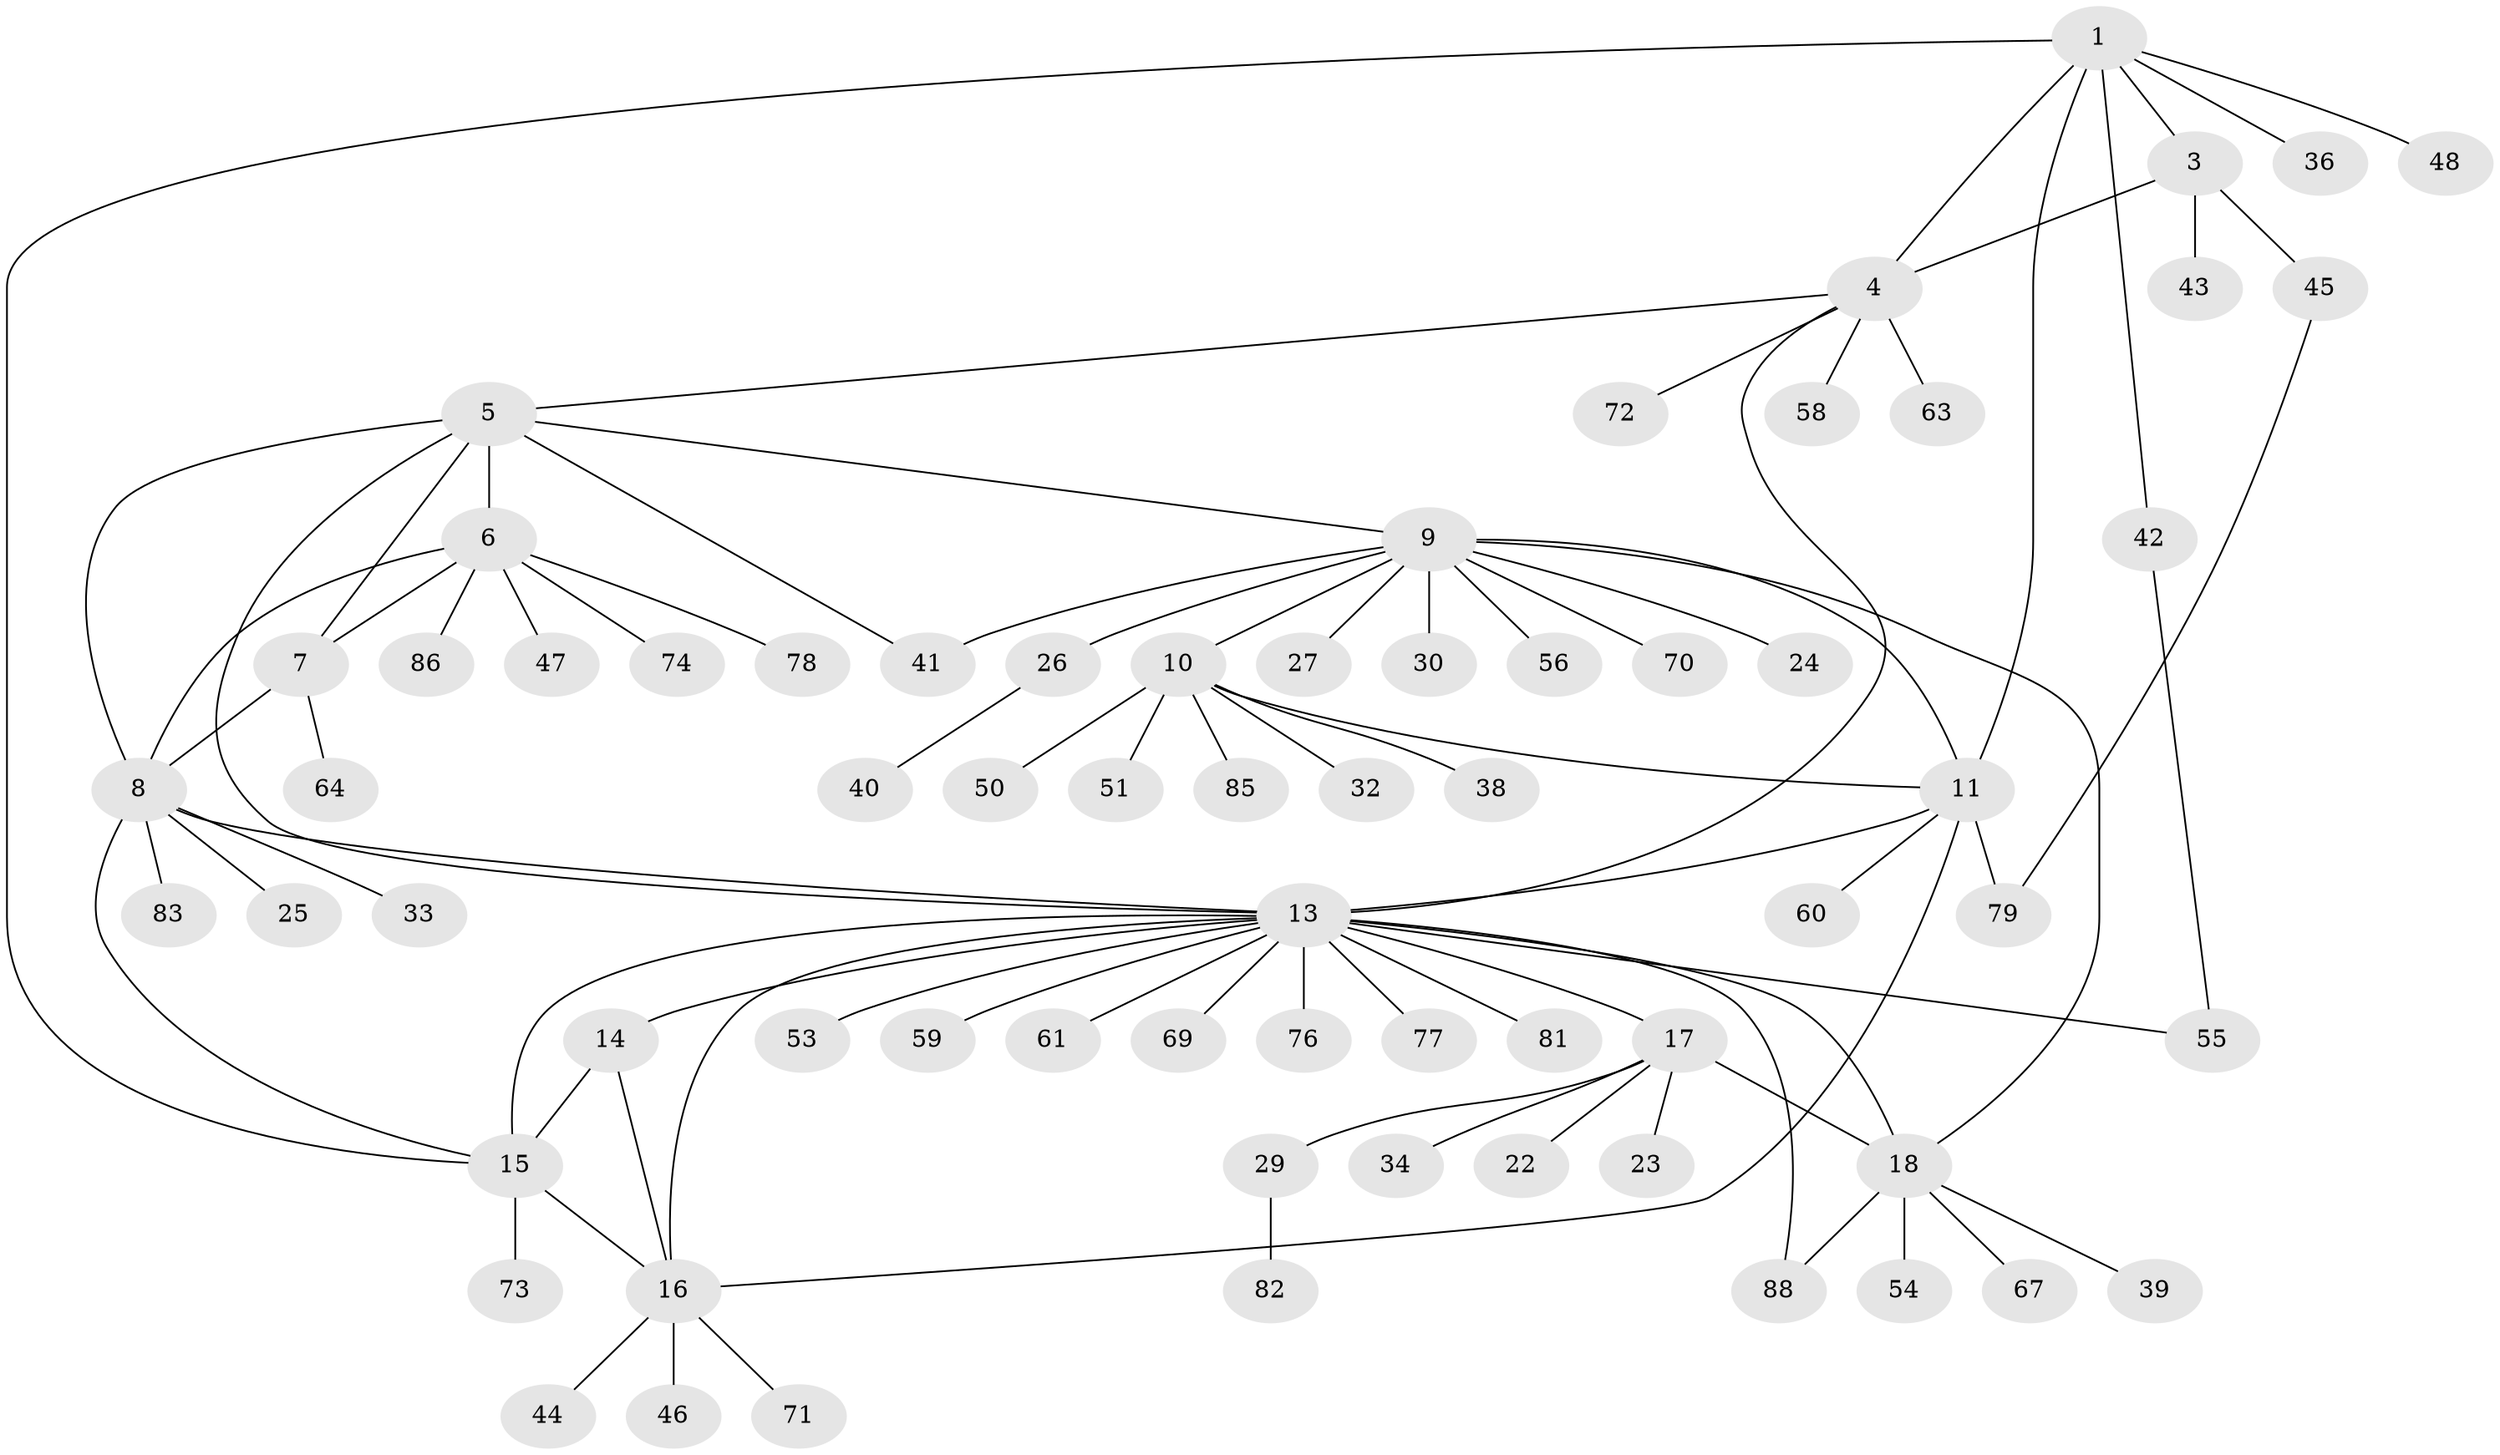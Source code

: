 // original degree distribution, {6: 0.02247191011235955, 5: 0.02247191011235955, 9: 0.011235955056179775, 7: 0.0449438202247191, 8: 0.056179775280898875, 4: 0.011235955056179775, 10: 0.02247191011235955, 3: 0.06741573033707865, 11: 0.011235955056179775, 2: 0.14606741573033707, 1: 0.5842696629213483}
// Generated by graph-tools (version 1.1) at 2025/11/02/27/25 16:11:33]
// undirected, 68 vertices, 88 edges
graph export_dot {
graph [start="1"]
  node [color=gray90,style=filled];
  1 [super="+2"];
  3 [super="+62"];
  4 [super="+89"];
  5 [super="+65"];
  6 [super="+52"];
  7;
  8 [super="+31"];
  9 [super="+12"];
  10 [super="+28"];
  11 [super="+68"];
  13 [super="+19"];
  14;
  15 [super="+57"];
  16 [super="+21"];
  17 [super="+49"];
  18 [super="+20"];
  22;
  23;
  24;
  25;
  26 [super="+80"];
  27;
  29 [super="+66"];
  30;
  32;
  33;
  34 [super="+35"];
  36 [super="+37"];
  38;
  39;
  40;
  41 [super="+75"];
  42;
  43;
  44;
  45;
  46;
  47;
  48 [super="+84"];
  50;
  51;
  53;
  54;
  55;
  56;
  58;
  59;
  60;
  61;
  63;
  64;
  67;
  69;
  70;
  71;
  72;
  73;
  74 [super="+87"];
  76;
  77;
  78;
  79;
  81;
  82;
  83;
  85;
  86;
  88;
  1 -- 3 [weight=2];
  1 -- 4 [weight=2];
  1 -- 11;
  1 -- 36;
  1 -- 42;
  1 -- 48;
  1 -- 15;
  3 -- 4;
  3 -- 43;
  3 -- 45;
  4 -- 5;
  4 -- 58;
  4 -- 63;
  4 -- 72;
  4 -- 13;
  5 -- 6;
  5 -- 7;
  5 -- 8;
  5 -- 13;
  5 -- 41;
  5 -- 9;
  6 -- 7;
  6 -- 8;
  6 -- 47;
  6 -- 74;
  6 -- 78;
  6 -- 86;
  7 -- 8;
  7 -- 64;
  8 -- 13;
  8 -- 25;
  8 -- 33;
  8 -- 83;
  8 -- 15;
  9 -- 10 [weight=2];
  9 -- 11 [weight=2];
  9 -- 26;
  9 -- 27;
  9 -- 30;
  9 -- 41;
  9 -- 56;
  9 -- 70;
  9 -- 24;
  9 -- 18;
  10 -- 11;
  10 -- 32;
  10 -- 50;
  10 -- 51;
  10 -- 85;
  10 -- 38;
  11 -- 13;
  11 -- 60;
  11 -- 79;
  11 -- 16;
  13 -- 14;
  13 -- 15;
  13 -- 16;
  13 -- 53;
  13 -- 55;
  13 -- 81;
  13 -- 88;
  13 -- 69;
  13 -- 76;
  13 -- 77;
  13 -- 17;
  13 -- 18 [weight=2];
  13 -- 59;
  13 -- 61;
  14 -- 15;
  14 -- 16;
  15 -- 16;
  15 -- 73;
  16 -- 44;
  16 -- 46;
  16 -- 71;
  17 -- 18 [weight=2];
  17 -- 22;
  17 -- 23;
  17 -- 29;
  17 -- 34;
  18 -- 67;
  18 -- 39;
  18 -- 54;
  18 -- 88;
  26 -- 40;
  29 -- 82;
  42 -- 55;
  45 -- 79;
}
